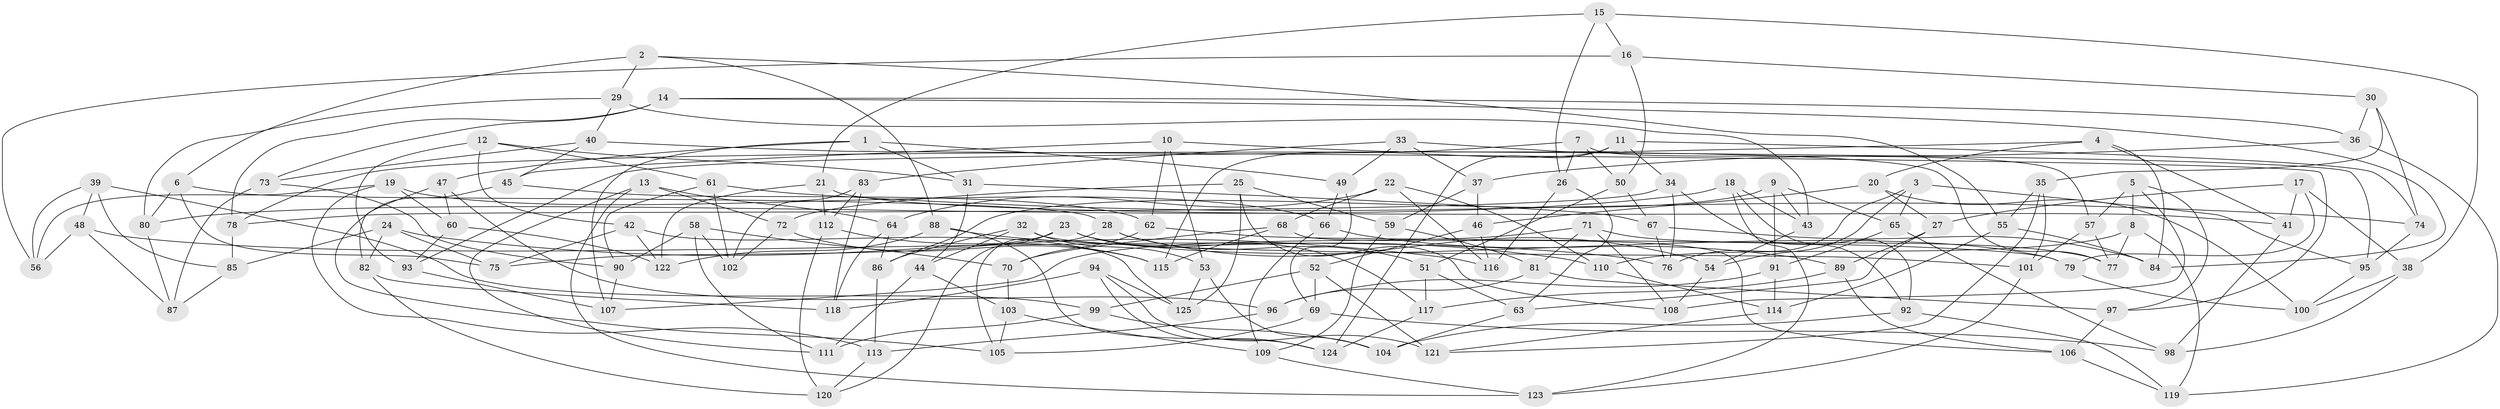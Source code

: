 // Generated by graph-tools (version 1.1) at 2025/11/02/27/25 16:11:50]
// undirected, 125 vertices, 250 edges
graph export_dot {
graph [start="1"]
  node [color=gray90,style=filled];
  1;
  2;
  3;
  4;
  5;
  6;
  7;
  8;
  9;
  10;
  11;
  12;
  13;
  14;
  15;
  16;
  17;
  18;
  19;
  20;
  21;
  22;
  23;
  24;
  25;
  26;
  27;
  28;
  29;
  30;
  31;
  32;
  33;
  34;
  35;
  36;
  37;
  38;
  39;
  40;
  41;
  42;
  43;
  44;
  45;
  46;
  47;
  48;
  49;
  50;
  51;
  52;
  53;
  54;
  55;
  56;
  57;
  58;
  59;
  60;
  61;
  62;
  63;
  64;
  65;
  66;
  67;
  68;
  69;
  70;
  71;
  72;
  73;
  74;
  75;
  76;
  77;
  78;
  79;
  80;
  81;
  82;
  83;
  84;
  85;
  86;
  87;
  88;
  89;
  90;
  91;
  92;
  93;
  94;
  95;
  96;
  97;
  98;
  99;
  100;
  101;
  102;
  103;
  104;
  105;
  106;
  107;
  108;
  109;
  110;
  111;
  112;
  113;
  114;
  115;
  116;
  117;
  118;
  119;
  120;
  121;
  122;
  123;
  124;
  125;
  1 -- 49;
  1 -- 107;
  1 -- 47;
  1 -- 31;
  2 -- 88;
  2 -- 55;
  2 -- 6;
  2 -- 29;
  3 -- 95;
  3 -- 54;
  3 -- 76;
  3 -- 65;
  4 -- 41;
  4 -- 78;
  4 -- 20;
  4 -- 84;
  5 -- 8;
  5 -- 108;
  5 -- 97;
  5 -- 57;
  6 -- 28;
  6 -- 80;
  6 -- 75;
  7 -- 57;
  7 -- 93;
  7 -- 50;
  7 -- 26;
  8 -- 77;
  8 -- 119;
  8 -- 110;
  9 -- 65;
  9 -- 91;
  9 -- 86;
  9 -- 43;
  10 -- 45;
  10 -- 95;
  10 -- 62;
  10 -- 53;
  11 -- 115;
  11 -- 124;
  11 -- 34;
  11 -- 74;
  12 -- 93;
  12 -- 31;
  12 -- 61;
  12 -- 42;
  13 -- 72;
  13 -- 111;
  13 -- 64;
  13 -- 123;
  14 -- 73;
  14 -- 78;
  14 -- 36;
  14 -- 84;
  15 -- 38;
  15 -- 21;
  15 -- 16;
  15 -- 26;
  16 -- 56;
  16 -- 50;
  16 -- 30;
  17 -- 41;
  17 -- 79;
  17 -- 27;
  17 -- 38;
  18 -- 123;
  18 -- 92;
  18 -- 43;
  18 -- 80;
  19 -- 113;
  19 -- 56;
  19 -- 60;
  19 -- 66;
  20 -- 100;
  20 -- 46;
  20 -- 27;
  21 -- 41;
  21 -- 112;
  21 -- 122;
  22 -- 110;
  22 -- 68;
  22 -- 116;
  22 -- 64;
  23 -- 75;
  23 -- 117;
  23 -- 79;
  23 -- 120;
  24 -- 75;
  24 -- 116;
  24 -- 85;
  24 -- 82;
  25 -- 59;
  25 -- 72;
  25 -- 108;
  25 -- 125;
  26 -- 63;
  26 -- 116;
  27 -- 89;
  27 -- 63;
  28 -- 51;
  28 -- 54;
  28 -- 105;
  29 -- 43;
  29 -- 80;
  29 -- 40;
  30 -- 35;
  30 -- 36;
  30 -- 74;
  31 -- 44;
  31 -- 67;
  32 -- 44;
  32 -- 86;
  32 -- 53;
  32 -- 101;
  33 -- 83;
  33 -- 77;
  33 -- 49;
  33 -- 37;
  34 -- 76;
  34 -- 92;
  34 -- 78;
  35 -- 55;
  35 -- 121;
  35 -- 101;
  36 -- 119;
  36 -- 37;
  37 -- 59;
  37 -- 46;
  38 -- 98;
  38 -- 100;
  39 -- 85;
  39 -- 99;
  39 -- 56;
  39 -- 48;
  40 -- 45;
  40 -- 97;
  40 -- 73;
  41 -- 98;
  42 -- 75;
  42 -- 125;
  42 -- 122;
  43 -- 54;
  44 -- 111;
  44 -- 103;
  45 -- 105;
  45 -- 62;
  46 -- 116;
  46 -- 52;
  47 -- 60;
  47 -- 96;
  47 -- 82;
  48 -- 87;
  48 -- 56;
  48 -- 76;
  49 -- 66;
  49 -- 69;
  50 -- 67;
  50 -- 51;
  51 -- 63;
  51 -- 117;
  52 -- 121;
  52 -- 99;
  52 -- 69;
  53 -- 104;
  53 -- 125;
  54 -- 108;
  55 -- 84;
  55 -- 114;
  57 -- 101;
  57 -- 77;
  58 -- 111;
  58 -- 70;
  58 -- 102;
  58 -- 90;
  59 -- 109;
  59 -- 81;
  60 -- 93;
  60 -- 122;
  61 -- 90;
  61 -- 102;
  61 -- 74;
  62 -- 70;
  62 -- 79;
  63 -- 104;
  64 -- 118;
  64 -- 86;
  65 -- 98;
  65 -- 91;
  66 -- 109;
  66 -- 89;
  67 -- 76;
  67 -- 84;
  68 -- 106;
  68 -- 70;
  68 -- 115;
  69 -- 105;
  69 -- 98;
  70 -- 103;
  71 -- 107;
  71 -- 77;
  71 -- 81;
  71 -- 108;
  72 -- 115;
  72 -- 102;
  73 -- 87;
  73 -- 90;
  74 -- 95;
  78 -- 85;
  79 -- 100;
  80 -- 87;
  81 -- 96;
  81 -- 97;
  82 -- 120;
  82 -- 118;
  83 -- 112;
  83 -- 118;
  83 -- 102;
  85 -- 87;
  86 -- 113;
  88 -- 124;
  88 -- 122;
  88 -- 110;
  89 -- 106;
  89 -- 117;
  90 -- 107;
  91 -- 114;
  91 -- 96;
  92 -- 119;
  92 -- 104;
  93 -- 107;
  94 -- 124;
  94 -- 121;
  94 -- 125;
  94 -- 118;
  95 -- 100;
  96 -- 113;
  97 -- 106;
  99 -- 111;
  99 -- 104;
  101 -- 123;
  103 -- 105;
  103 -- 109;
  106 -- 119;
  109 -- 123;
  110 -- 114;
  112 -- 115;
  112 -- 120;
  113 -- 120;
  114 -- 121;
  117 -- 124;
}
